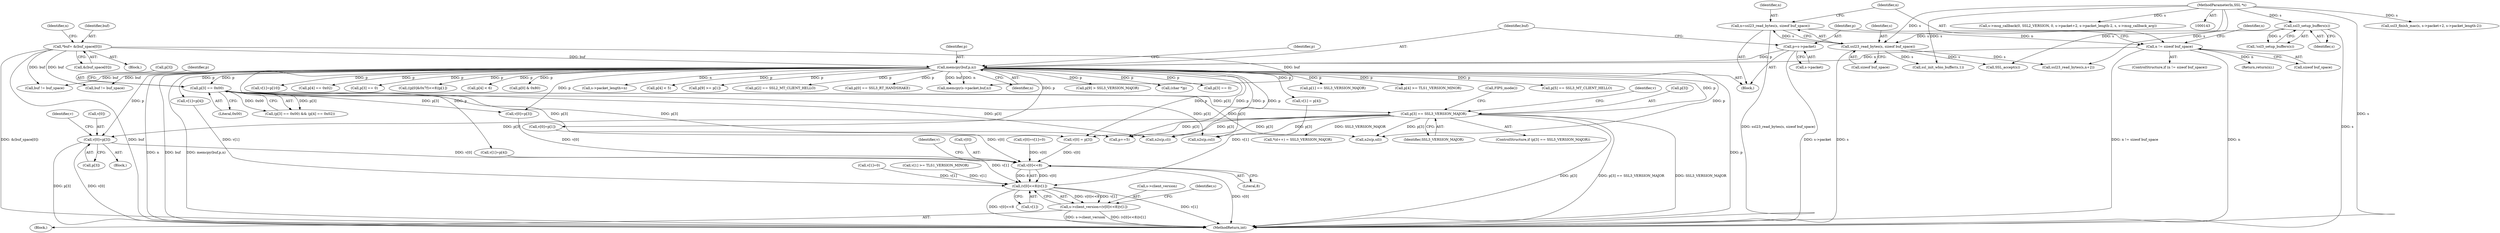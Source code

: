 digraph "0_openssl_b82924741b4bd590da890619be671f4635e46c2b@pointer" {
"1000273" [label="(Call,v[0]=p[3])"];
"1000267" [label="(Call,p[3] == SSL3_VERSION_MAJOR)"];
"1000230" [label="(Call,p[3] == 0x00)"];
"1000211" [label="(Call,memcpy(buf,p,n))"];
"1000148" [label="(Call,*buf= &(buf_space[0]))"];
"1000206" [label="(Call,p=s->packet)"];
"1000200" [label="(Call,n != sizeof buf_space)"];
"1000193" [label="(Call,n=ssl23_read_bytes(s, sizeof buf_space))"];
"1000195" [label="(Call,ssl23_read_bytes(s, sizeof buf_space))"];
"1000190" [label="(Call,ssl3_setup_buffers(s))"];
"1000144" [label="(MethodParameterIn,SSL *s)"];
"1001048" [label="(Call,v[0]<<8)"];
"1001047" [label="(Call,(v[0]<<8)|v[1])"];
"1001043" [label="(Call,s->client_version=(v[0]<<8)|v[1])"];
"1000939" [label="(Block,)"];
"1000195" [label="(Call,ssl23_read_bytes(s, sizeof buf_space))"];
"1001049" [label="(Call,v[0])"];
"1000272" [label="(Block,)"];
"1000449" [label="(Call,v[1]=p[10])"];
"1000282" [label="(Identifier,v)"];
"1000235" [label="(Call,p[4] == 0x02)"];
"1001052" [label="(Literal,8)"];
"1000267" [label="(Call,p[3] == SSL3_VERSION_MAJOR)"];
"1000266" [label="(ControlStructure,if (p[3] == SSL3_VERSION_MAJOR))"];
"1000422" [label="(Call,p[3] == 0)"];
"1000150" [label="(Call,&(buf_space[0]))"];
"1000280" [label="(Call,v[1]=p[4])"];
"1000638" [label="(Call,((p[0]&0x7f)<<8)|p[1])"];
"1001090" [label="(Call,SSL_accept(s))"];
"1000413" [label="(Call,v[0]=p[1])"];
"1000145" [label="(Block,)"];
"1000193" [label="(Call,n=ssl23_read_bytes(s, sizeof buf_space))"];
"1000189" [label="(Call,!ssl3_setup_buffers(s))"];
"1000427" [label="(Call,p[4] < 6)"];
"1000241" [label="(Call,v[0]=p[3])"];
"1000212" [label="(Identifier,buf)"];
"1000217" [label="(Call,p[0] & 0x80)"];
"1000277" [label="(Call,p[3])"];
"1001047" [label="(Call,(v[0]<<8)|v[1])"];
"1001043" [label="(Call,s->client_version=(v[0]<<8)|v[1])"];
"1000213" [label="(Identifier,p)"];
"1000194" [label="(Identifier,n)"];
"1000975" [label="(Call,s->packet_length=n)"];
"1000400" [label="(Call,p[4] < 5)"];
"1000770" [label="(Call,*(d++) = SSL3_VERSION_MAJOR)"];
"1000183" [label="(Call,v[1]=0)"];
"1000405" [label="(Call,p[9] >= p[1])"];
"1000219" [label="(Identifier,p)"];
"1000275" [label="(Identifier,v)"];
"1000222" [label="(Call,p[2] == SSL2_MT_CLIENT_HELLO)"];
"1000229" [label="(Call,(p[3] == 0x00) && (p[4] == 0x02))"];
"1000274" [label="(Call,v[0])"];
"1001102" [label="(MethodReturn,int)"];
"1000376" [label="(Call,p[0] == SSL3_RT_HANDSHAKE)"];
"1000721" [label="(Call,p+=5)"];
"1001084" [label="(Call,buf != buf_space)"];
"1000207" [label="(Identifier,p)"];
"1000199" [label="(ControlStructure,if (n != sizeof buf_space))"];
"1001053" [label="(Call,v[1])"];
"1000730" [label="(Call,n2s(p,cl))"];
"1000961" [label="(Call,ssl_init_wbio_buffer(s,1))"];
"1000214" [label="(Identifier,n)"];
"1000724" [label="(Call,n2s(p,csl))"];
"1000204" [label="(Return,return(n);)"];
"1000234" [label="(Literal,0x00)"];
"1000191" [label="(Identifier,s)"];
"1000727" [label="(Call,n2s(p,sil))"];
"1000682" [label="(Call,ssl3_finish_mac(s, s->packet+2, s->packet_length-2))"];
"1000994" [label="(Call,memcpy(s->packet,buf,n))"];
"1000438" [label="(Call,p[9] > SSL3_VERSION_MAJOR)"];
"1001054" [label="(Identifier,v)"];
"1000457" [label="(Call,v[1] >= TLS1_VERSION_MINOR)"];
"1000237" [label="(Identifier,p)"];
"1000268" [label="(Call,p[3])"];
"1000537" [label="(Call,(char *)p)"];
"1000698" [label="(Call,s->msg_callback(0, SSL2_VERSION, 0, s->packet+2, s->packet_length-2, s, s->msg_callback_arg))"];
"1000395" [label="(Call,p[3] == 0)"];
"1001094" [label="(Call,buf != buf_space)"];
"1000206" [label="(Call,p=s->packet)"];
"1000164" [label="(Identifier,n)"];
"1000671" [label="(Call,ssl23_read_bytes(s,n+2))"];
"1000382" [label="(Call,p[1] == SSL3_VERSION_MAJOR)"];
"1000202" [label="(Call,sizeof buf_space)"];
"1000211" [label="(Call,memcpy(buf,p,n))"];
"1000197" [label="(Call,sizeof buf_space)"];
"1000149" [label="(Identifier,buf)"];
"1000196" [label="(Identifier,s)"];
"1000231" [label="(Call,p[3])"];
"1000248" [label="(Call,v[1]=p[4])"];
"1000148" [label="(Call,*buf= &(buf_space[0]))"];
"1000190" [label="(Call,ssl3_setup_buffers(s))"];
"1000590" [label="(Call,FIPS_mode())"];
"1000144" [label="(MethodParameterIn,SSL *s)"];
"1001044" [label="(Call,s->client_version)"];
"1000200" [label="(Call,n != sizeof buf_space)"];
"1000273" [label="(Call,v[0]=p[3])"];
"1001048" [label="(Call,v[0]<<8)"];
"1000622" [label="(Call,v[0] = p[3])"];
"1001058" [label="(Identifier,s)"];
"1000230" [label="(Call,p[3] == 0x00)"];
"1000629" [label="(Call,v[1] = p[4])"];
"1000271" [label="(Identifier,SSL3_VERSION_MAJOR)"];
"1000178" [label="(Block,)"];
"1000201" [label="(Identifier,n)"];
"1000288" [label="(Call,p[4] >= TLS1_VERSION_MINOR)"];
"1000388" [label="(Call,p[5] == SSL3_MT_CLIENT_HELLO)"];
"1000208" [label="(Call,s->packet)"];
"1000179" [label="(Call,v[0]=v[1]=0)"];
"1000205" [label="(Identifier,n)"];
"1000273" -> "1000272"  [label="AST: "];
"1000273" -> "1000277"  [label="CFG: "];
"1000274" -> "1000273"  [label="AST: "];
"1000277" -> "1000273"  [label="AST: "];
"1000282" -> "1000273"  [label="CFG: "];
"1000273" -> "1001102"  [label="DDG: v[0]"];
"1000273" -> "1001102"  [label="DDG: p[3]"];
"1000267" -> "1000273"  [label="DDG: p[3]"];
"1000211" -> "1000273"  [label="DDG: p"];
"1000273" -> "1001048"  [label="DDG: v[0]"];
"1000267" -> "1000266"  [label="AST: "];
"1000267" -> "1000271"  [label="CFG: "];
"1000268" -> "1000267"  [label="AST: "];
"1000271" -> "1000267"  [label="AST: "];
"1000275" -> "1000267"  [label="CFG: "];
"1000590" -> "1000267"  [label="CFG: "];
"1000267" -> "1001102"  [label="DDG: p[3]"];
"1000267" -> "1001102"  [label="DDG: p[3] == SSL3_VERSION_MAJOR"];
"1000267" -> "1001102"  [label="DDG: SSL3_VERSION_MAJOR"];
"1000230" -> "1000267"  [label="DDG: p[3]"];
"1000211" -> "1000267"  [label="DDG: p"];
"1000267" -> "1000622"  [label="DDG: p[3]"];
"1000267" -> "1000721"  [label="DDG: p[3]"];
"1000267" -> "1000724"  [label="DDG: p[3]"];
"1000267" -> "1000727"  [label="DDG: p[3]"];
"1000267" -> "1000730"  [label="DDG: p[3]"];
"1000267" -> "1000770"  [label="DDG: SSL3_VERSION_MAJOR"];
"1000230" -> "1000229"  [label="AST: "];
"1000230" -> "1000234"  [label="CFG: "];
"1000231" -> "1000230"  [label="AST: "];
"1000234" -> "1000230"  [label="AST: "];
"1000237" -> "1000230"  [label="CFG: "];
"1000229" -> "1000230"  [label="CFG: "];
"1000230" -> "1000229"  [label="DDG: p[3]"];
"1000230" -> "1000229"  [label="DDG: 0x00"];
"1000211" -> "1000230"  [label="DDG: p"];
"1000230" -> "1000241"  [label="DDG: p[3]"];
"1000230" -> "1000622"  [label="DDG: p[3]"];
"1000230" -> "1000721"  [label="DDG: p[3]"];
"1000230" -> "1000724"  [label="DDG: p[3]"];
"1000230" -> "1000727"  [label="DDG: p[3]"];
"1000230" -> "1000730"  [label="DDG: p[3]"];
"1000211" -> "1000178"  [label="AST: "];
"1000211" -> "1000214"  [label="CFG: "];
"1000212" -> "1000211"  [label="AST: "];
"1000213" -> "1000211"  [label="AST: "];
"1000214" -> "1000211"  [label="AST: "];
"1000219" -> "1000211"  [label="CFG: "];
"1000211" -> "1001102"  [label="DDG: n"];
"1000211" -> "1001102"  [label="DDG: buf"];
"1000211" -> "1001102"  [label="DDG: memcpy(buf,p,n)"];
"1000211" -> "1001102"  [label="DDG: p"];
"1000148" -> "1000211"  [label="DDG: buf"];
"1000206" -> "1000211"  [label="DDG: p"];
"1000200" -> "1000211"  [label="DDG: n"];
"1000211" -> "1000217"  [label="DDG: p"];
"1000211" -> "1000222"  [label="DDG: p"];
"1000211" -> "1000235"  [label="DDG: p"];
"1000211" -> "1000241"  [label="DDG: p"];
"1000211" -> "1000248"  [label="DDG: p"];
"1000211" -> "1000280"  [label="DDG: p"];
"1000211" -> "1000288"  [label="DDG: p"];
"1000211" -> "1000376"  [label="DDG: p"];
"1000211" -> "1000382"  [label="DDG: p"];
"1000211" -> "1000388"  [label="DDG: p"];
"1000211" -> "1000395"  [label="DDG: p"];
"1000211" -> "1000400"  [label="DDG: p"];
"1000211" -> "1000405"  [label="DDG: p"];
"1000211" -> "1000413"  [label="DDG: p"];
"1000211" -> "1000422"  [label="DDG: p"];
"1000211" -> "1000427"  [label="DDG: p"];
"1000211" -> "1000438"  [label="DDG: p"];
"1000211" -> "1000449"  [label="DDG: p"];
"1000211" -> "1000537"  [label="DDG: p"];
"1000211" -> "1000622"  [label="DDG: p"];
"1000211" -> "1000629"  [label="DDG: p"];
"1000211" -> "1000638"  [label="DDG: p"];
"1000211" -> "1000721"  [label="DDG: p"];
"1000211" -> "1000724"  [label="DDG: p"];
"1000211" -> "1000727"  [label="DDG: p"];
"1000211" -> "1000730"  [label="DDG: p"];
"1000211" -> "1000975"  [label="DDG: n"];
"1000211" -> "1000994"  [label="DDG: buf"];
"1000211" -> "1000994"  [label="DDG: n"];
"1000211" -> "1001084"  [label="DDG: buf"];
"1000211" -> "1001094"  [label="DDG: buf"];
"1000148" -> "1000145"  [label="AST: "];
"1000148" -> "1000150"  [label="CFG: "];
"1000149" -> "1000148"  [label="AST: "];
"1000150" -> "1000148"  [label="AST: "];
"1000164" -> "1000148"  [label="CFG: "];
"1000148" -> "1001102"  [label="DDG: buf"];
"1000148" -> "1001102"  [label="DDG: &(buf_space[0])"];
"1000148" -> "1000994"  [label="DDG: buf"];
"1000148" -> "1001084"  [label="DDG: buf"];
"1000148" -> "1001094"  [label="DDG: buf"];
"1000206" -> "1000178"  [label="AST: "];
"1000206" -> "1000208"  [label="CFG: "];
"1000207" -> "1000206"  [label="AST: "];
"1000208" -> "1000206"  [label="AST: "];
"1000212" -> "1000206"  [label="CFG: "];
"1000206" -> "1001102"  [label="DDG: s->packet"];
"1000200" -> "1000199"  [label="AST: "];
"1000200" -> "1000202"  [label="CFG: "];
"1000201" -> "1000200"  [label="AST: "];
"1000202" -> "1000200"  [label="AST: "];
"1000205" -> "1000200"  [label="CFG: "];
"1000207" -> "1000200"  [label="CFG: "];
"1000200" -> "1001102"  [label="DDG: n"];
"1000200" -> "1001102"  [label="DDG: n != sizeof buf_space"];
"1000193" -> "1000200"  [label="DDG: n"];
"1000200" -> "1000204"  [label="DDG: n"];
"1000193" -> "1000178"  [label="AST: "];
"1000193" -> "1000195"  [label="CFG: "];
"1000194" -> "1000193"  [label="AST: "];
"1000195" -> "1000193"  [label="AST: "];
"1000201" -> "1000193"  [label="CFG: "];
"1000193" -> "1001102"  [label="DDG: ssl23_read_bytes(s, sizeof buf_space)"];
"1000195" -> "1000193"  [label="DDG: s"];
"1000195" -> "1000197"  [label="CFG: "];
"1000196" -> "1000195"  [label="AST: "];
"1000197" -> "1000195"  [label="AST: "];
"1000195" -> "1001102"  [label="DDG: s"];
"1000190" -> "1000195"  [label="DDG: s"];
"1000144" -> "1000195"  [label="DDG: s"];
"1000195" -> "1000671"  [label="DDG: s"];
"1000195" -> "1000961"  [label="DDG: s"];
"1000195" -> "1001090"  [label="DDG: s"];
"1000190" -> "1000189"  [label="AST: "];
"1000190" -> "1000191"  [label="CFG: "];
"1000191" -> "1000190"  [label="AST: "];
"1000189" -> "1000190"  [label="CFG: "];
"1000190" -> "1001102"  [label="DDG: s"];
"1000190" -> "1000189"  [label="DDG: s"];
"1000144" -> "1000190"  [label="DDG: s"];
"1000144" -> "1000143"  [label="AST: "];
"1000144" -> "1001102"  [label="DDG: s"];
"1000144" -> "1000671"  [label="DDG: s"];
"1000144" -> "1000682"  [label="DDG: s"];
"1000144" -> "1000698"  [label="DDG: s"];
"1000144" -> "1000961"  [label="DDG: s"];
"1000144" -> "1001090"  [label="DDG: s"];
"1001048" -> "1001047"  [label="AST: "];
"1001048" -> "1001052"  [label="CFG: "];
"1001049" -> "1001048"  [label="AST: "];
"1001052" -> "1001048"  [label="AST: "];
"1001054" -> "1001048"  [label="CFG: "];
"1001048" -> "1001102"  [label="DDG: v[0]"];
"1001048" -> "1001047"  [label="DDG: v[0]"];
"1001048" -> "1001047"  [label="DDG: 8"];
"1000622" -> "1001048"  [label="DDG: v[0]"];
"1000413" -> "1001048"  [label="DDG: v[0]"];
"1000241" -> "1001048"  [label="DDG: v[0]"];
"1000179" -> "1001048"  [label="DDG: v[0]"];
"1001047" -> "1001043"  [label="AST: "];
"1001047" -> "1001053"  [label="CFG: "];
"1001053" -> "1001047"  [label="AST: "];
"1001043" -> "1001047"  [label="CFG: "];
"1001047" -> "1001102"  [label="DDG: v[0]<<8"];
"1001047" -> "1001102"  [label="DDG: v[1]"];
"1001047" -> "1001043"  [label="DDG: v[0]<<8"];
"1001047" -> "1001043"  [label="DDG: v[1]"];
"1000183" -> "1001047"  [label="DDG: v[1]"];
"1000280" -> "1001047"  [label="DDG: v[1]"];
"1000457" -> "1001047"  [label="DDG: v[1]"];
"1000248" -> "1001047"  [label="DDG: v[1]"];
"1000629" -> "1001047"  [label="DDG: v[1]"];
"1001043" -> "1000939"  [label="AST: "];
"1001044" -> "1001043"  [label="AST: "];
"1001058" -> "1001043"  [label="CFG: "];
"1001043" -> "1001102"  [label="DDG: s->client_version"];
"1001043" -> "1001102"  [label="DDG: (v[0]<<8)|v[1]"];
}
